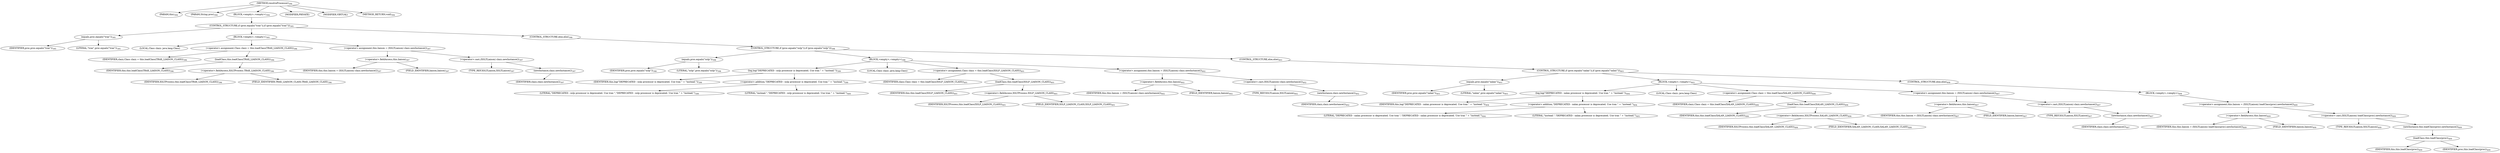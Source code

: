 digraph "resolveProcessor" {  
"800" [label = <(METHOD,resolveProcessor)<SUB>394</SUB>> ]
"33" [label = <(PARAM,this)<SUB>394</SUB>> ]
"801" [label = <(PARAM,String proc)<SUB>394</SUB>> ]
"802" [label = <(BLOCK,&lt;empty&gt;,&lt;empty&gt;)<SUB>394</SUB>> ]
"803" [label = <(CONTROL_STRUCTURE,if (proc.equals(&quot;trax&quot;)),if (proc.equals(&quot;trax&quot;)))<SUB>395</SUB>> ]
"804" [label = <(equals,proc.equals(&quot;trax&quot;))<SUB>395</SUB>> ]
"805" [label = <(IDENTIFIER,proc,proc.equals(&quot;trax&quot;))<SUB>395</SUB>> ]
"806" [label = <(LITERAL,&quot;trax&quot;,proc.equals(&quot;trax&quot;))<SUB>395</SUB>> ]
"807" [label = <(BLOCK,&lt;empty&gt;,&lt;empty&gt;)<SUB>395</SUB>> ]
"808" [label = <(LOCAL,Class clazz: java.lang.Class)> ]
"809" [label = <(&lt;operator&gt;.assignment,Class clazz = this.loadClass(TRAX_LIAISON_CLASS))<SUB>396</SUB>> ]
"810" [label = <(IDENTIFIER,clazz,Class clazz = this.loadClass(TRAX_LIAISON_CLASS))<SUB>396</SUB>> ]
"811" [label = <(loadClass,this.loadClass(TRAX_LIAISON_CLASS))<SUB>396</SUB>> ]
"32" [label = <(IDENTIFIER,this,this.loadClass(TRAX_LIAISON_CLASS))<SUB>396</SUB>> ]
"812" [label = <(&lt;operator&gt;.fieldAccess,XSLTProcess.TRAX_LIAISON_CLASS)<SUB>396</SUB>> ]
"813" [label = <(IDENTIFIER,XSLTProcess,this.loadClass(TRAX_LIAISON_CLASS))<SUB>396</SUB>> ]
"814" [label = <(FIELD_IDENTIFIER,TRAX_LIAISON_CLASS,TRAX_LIAISON_CLASS)<SUB>396</SUB>> ]
"815" [label = <(&lt;operator&gt;.assignment,this.liaison = (XSLTLiaison) clazz.newInstance())<SUB>397</SUB>> ]
"816" [label = <(&lt;operator&gt;.fieldAccess,this.liaison)<SUB>397</SUB>> ]
"817" [label = <(IDENTIFIER,this,this.liaison = (XSLTLiaison) clazz.newInstance())<SUB>397</SUB>> ]
"818" [label = <(FIELD_IDENTIFIER,liaison,liaison)<SUB>397</SUB>> ]
"819" [label = <(&lt;operator&gt;.cast,(XSLTLiaison) clazz.newInstance())<SUB>397</SUB>> ]
"820" [label = <(TYPE_REF,XSLTLiaison,XSLTLiaison)<SUB>397</SUB>> ]
"821" [label = <(newInstance,clazz.newInstance())<SUB>397</SUB>> ]
"822" [label = <(IDENTIFIER,clazz,clazz.newInstance())<SUB>397</SUB>> ]
"823" [label = <(CONTROL_STRUCTURE,else,else)<SUB>398</SUB>> ]
"824" [label = <(CONTROL_STRUCTURE,if (proc.equals(&quot;xslp&quot;)),if (proc.equals(&quot;xslp&quot;)))<SUB>398</SUB>> ]
"825" [label = <(equals,proc.equals(&quot;xslp&quot;))<SUB>398</SUB>> ]
"826" [label = <(IDENTIFIER,proc,proc.equals(&quot;xslp&quot;))<SUB>398</SUB>> ]
"827" [label = <(LITERAL,&quot;xslp&quot;,proc.equals(&quot;xslp&quot;))<SUB>398</SUB>> ]
"828" [label = <(BLOCK,&lt;empty&gt;,&lt;empty&gt;)<SUB>398</SUB>> ]
"829" [label = <(log,log(&quot;DEPRECATED - xslp processor is deprecated. Use trax &quot; + &quot;instead.&quot;))<SUB>399</SUB>> ]
"34" [label = <(IDENTIFIER,this,log(&quot;DEPRECATED - xslp processor is deprecated. Use trax &quot; + &quot;instead.&quot;))<SUB>399</SUB>> ]
"830" [label = <(&lt;operator&gt;.addition,&quot;DEPRECATED - xslp processor is deprecated. Use trax &quot; + &quot;instead.&quot;)<SUB>399</SUB>> ]
"831" [label = <(LITERAL,&quot;DEPRECATED - xslp processor is deprecated. Use trax &quot;,&quot;DEPRECATED - xslp processor is deprecated. Use trax &quot; + &quot;instead.&quot;)<SUB>399</SUB>> ]
"832" [label = <(LITERAL,&quot;instead.&quot;,&quot;DEPRECATED - xslp processor is deprecated. Use trax &quot; + &quot;instead.&quot;)<SUB>400</SUB>> ]
"833" [label = <(LOCAL,Class clazz: java.lang.Class)> ]
"834" [label = <(&lt;operator&gt;.assignment,Class clazz = this.loadClass(XSLP_LIAISON_CLASS))<SUB>401</SUB>> ]
"835" [label = <(IDENTIFIER,clazz,Class clazz = this.loadClass(XSLP_LIAISON_CLASS))<SUB>401</SUB>> ]
"836" [label = <(loadClass,this.loadClass(XSLP_LIAISON_CLASS))<SUB>401</SUB>> ]
"35" [label = <(IDENTIFIER,this,this.loadClass(XSLP_LIAISON_CLASS))<SUB>401</SUB>> ]
"837" [label = <(&lt;operator&gt;.fieldAccess,XSLTProcess.XSLP_LIAISON_CLASS)<SUB>401</SUB>> ]
"838" [label = <(IDENTIFIER,XSLTProcess,this.loadClass(XSLP_LIAISON_CLASS))<SUB>401</SUB>> ]
"839" [label = <(FIELD_IDENTIFIER,XSLP_LIAISON_CLASS,XSLP_LIAISON_CLASS)<SUB>401</SUB>> ]
"840" [label = <(&lt;operator&gt;.assignment,this.liaison = (XSLTLiaison) clazz.newInstance())<SUB>402</SUB>> ]
"841" [label = <(&lt;operator&gt;.fieldAccess,this.liaison)<SUB>402</SUB>> ]
"842" [label = <(IDENTIFIER,this,this.liaison = (XSLTLiaison) clazz.newInstance())<SUB>402</SUB>> ]
"843" [label = <(FIELD_IDENTIFIER,liaison,liaison)<SUB>402</SUB>> ]
"844" [label = <(&lt;operator&gt;.cast,(XSLTLiaison) clazz.newInstance())<SUB>402</SUB>> ]
"845" [label = <(TYPE_REF,XSLTLiaison,XSLTLiaison)<SUB>402</SUB>> ]
"846" [label = <(newInstance,clazz.newInstance())<SUB>402</SUB>> ]
"847" [label = <(IDENTIFIER,clazz,clazz.newInstance())<SUB>402</SUB>> ]
"848" [label = <(CONTROL_STRUCTURE,else,else)<SUB>403</SUB>> ]
"849" [label = <(CONTROL_STRUCTURE,if (proc.equals(&quot;xalan&quot;)),if (proc.equals(&quot;xalan&quot;)))<SUB>403</SUB>> ]
"850" [label = <(equals,proc.equals(&quot;xalan&quot;))<SUB>403</SUB>> ]
"851" [label = <(IDENTIFIER,proc,proc.equals(&quot;xalan&quot;))<SUB>403</SUB>> ]
"852" [label = <(LITERAL,&quot;xalan&quot;,proc.equals(&quot;xalan&quot;))<SUB>403</SUB>> ]
"853" [label = <(BLOCK,&lt;empty&gt;,&lt;empty&gt;)<SUB>403</SUB>> ]
"854" [label = <(log,log(&quot;DEPRECATED - xalan processor is deprecated. Use trax &quot; + &quot;instead.&quot;))<SUB>404</SUB>> ]
"36" [label = <(IDENTIFIER,this,log(&quot;DEPRECATED - xalan processor is deprecated. Use trax &quot; + &quot;instead.&quot;))<SUB>404</SUB>> ]
"855" [label = <(&lt;operator&gt;.addition,&quot;DEPRECATED - xalan processor is deprecated. Use trax &quot; + &quot;instead.&quot;)<SUB>404</SUB>> ]
"856" [label = <(LITERAL,&quot;DEPRECATED - xalan processor is deprecated. Use trax &quot;,&quot;DEPRECATED - xalan processor is deprecated. Use trax &quot; + &quot;instead.&quot;)<SUB>404</SUB>> ]
"857" [label = <(LITERAL,&quot;instead.&quot;,&quot;DEPRECATED - xalan processor is deprecated. Use trax &quot; + &quot;instead.&quot;)<SUB>405</SUB>> ]
"858" [label = <(LOCAL,Class clazz: java.lang.Class)> ]
"859" [label = <(&lt;operator&gt;.assignment,Class clazz = this.loadClass(XALAN_LIAISON_CLASS))<SUB>406</SUB>> ]
"860" [label = <(IDENTIFIER,clazz,Class clazz = this.loadClass(XALAN_LIAISON_CLASS))<SUB>406</SUB>> ]
"861" [label = <(loadClass,this.loadClass(XALAN_LIAISON_CLASS))<SUB>406</SUB>> ]
"37" [label = <(IDENTIFIER,this,this.loadClass(XALAN_LIAISON_CLASS))<SUB>406</SUB>> ]
"862" [label = <(&lt;operator&gt;.fieldAccess,XSLTProcess.XALAN_LIAISON_CLASS)<SUB>406</SUB>> ]
"863" [label = <(IDENTIFIER,XSLTProcess,this.loadClass(XALAN_LIAISON_CLASS))<SUB>406</SUB>> ]
"864" [label = <(FIELD_IDENTIFIER,XALAN_LIAISON_CLASS,XALAN_LIAISON_CLASS)<SUB>406</SUB>> ]
"865" [label = <(&lt;operator&gt;.assignment,this.liaison = (XSLTLiaison) clazz.newInstance())<SUB>407</SUB>> ]
"866" [label = <(&lt;operator&gt;.fieldAccess,this.liaison)<SUB>407</SUB>> ]
"867" [label = <(IDENTIFIER,this,this.liaison = (XSLTLiaison) clazz.newInstance())<SUB>407</SUB>> ]
"868" [label = <(FIELD_IDENTIFIER,liaison,liaison)<SUB>407</SUB>> ]
"869" [label = <(&lt;operator&gt;.cast,(XSLTLiaison) clazz.newInstance())<SUB>407</SUB>> ]
"870" [label = <(TYPE_REF,XSLTLiaison,XSLTLiaison)<SUB>407</SUB>> ]
"871" [label = <(newInstance,clazz.newInstance())<SUB>407</SUB>> ]
"872" [label = <(IDENTIFIER,clazz,clazz.newInstance())<SUB>407</SUB>> ]
"873" [label = <(CONTROL_STRUCTURE,else,else)<SUB>408</SUB>> ]
"874" [label = <(BLOCK,&lt;empty&gt;,&lt;empty&gt;)<SUB>408</SUB>> ]
"875" [label = <(&lt;operator&gt;.assignment,this.liaison = (XSLTLiaison) loadClass(proc).newInstance())<SUB>409</SUB>> ]
"876" [label = <(&lt;operator&gt;.fieldAccess,this.liaison)<SUB>409</SUB>> ]
"877" [label = <(IDENTIFIER,this,this.liaison = (XSLTLiaison) loadClass(proc).newInstance())<SUB>409</SUB>> ]
"878" [label = <(FIELD_IDENTIFIER,liaison,liaison)<SUB>409</SUB>> ]
"879" [label = <(&lt;operator&gt;.cast,(XSLTLiaison) loadClass(proc).newInstance())<SUB>409</SUB>> ]
"880" [label = <(TYPE_REF,XSLTLiaison,XSLTLiaison)<SUB>409</SUB>> ]
"881" [label = <(newInstance,this.loadClass(proc).newInstance())<SUB>409</SUB>> ]
"882" [label = <(loadClass,this.loadClass(proc))<SUB>409</SUB>> ]
"38" [label = <(IDENTIFIER,this,this.loadClass(proc))<SUB>409</SUB>> ]
"883" [label = <(IDENTIFIER,proc,this.loadClass(proc))<SUB>409</SUB>> ]
"884" [label = <(MODIFIER,PRIVATE)> ]
"885" [label = <(MODIFIER,VIRTUAL)> ]
"886" [label = <(METHOD_RETURN,void)<SUB>394</SUB>> ]
  "800" -> "33" 
  "800" -> "801" 
  "800" -> "802" 
  "800" -> "884" 
  "800" -> "885" 
  "800" -> "886" 
  "802" -> "803" 
  "803" -> "804" 
  "803" -> "807" 
  "803" -> "823" 
  "804" -> "805" 
  "804" -> "806" 
  "807" -> "808" 
  "807" -> "809" 
  "807" -> "815" 
  "809" -> "810" 
  "809" -> "811" 
  "811" -> "32" 
  "811" -> "812" 
  "812" -> "813" 
  "812" -> "814" 
  "815" -> "816" 
  "815" -> "819" 
  "816" -> "817" 
  "816" -> "818" 
  "819" -> "820" 
  "819" -> "821" 
  "821" -> "822" 
  "823" -> "824" 
  "824" -> "825" 
  "824" -> "828" 
  "824" -> "848" 
  "825" -> "826" 
  "825" -> "827" 
  "828" -> "829" 
  "828" -> "833" 
  "828" -> "834" 
  "828" -> "840" 
  "829" -> "34" 
  "829" -> "830" 
  "830" -> "831" 
  "830" -> "832" 
  "834" -> "835" 
  "834" -> "836" 
  "836" -> "35" 
  "836" -> "837" 
  "837" -> "838" 
  "837" -> "839" 
  "840" -> "841" 
  "840" -> "844" 
  "841" -> "842" 
  "841" -> "843" 
  "844" -> "845" 
  "844" -> "846" 
  "846" -> "847" 
  "848" -> "849" 
  "849" -> "850" 
  "849" -> "853" 
  "849" -> "873" 
  "850" -> "851" 
  "850" -> "852" 
  "853" -> "854" 
  "853" -> "858" 
  "853" -> "859" 
  "853" -> "865" 
  "854" -> "36" 
  "854" -> "855" 
  "855" -> "856" 
  "855" -> "857" 
  "859" -> "860" 
  "859" -> "861" 
  "861" -> "37" 
  "861" -> "862" 
  "862" -> "863" 
  "862" -> "864" 
  "865" -> "866" 
  "865" -> "869" 
  "866" -> "867" 
  "866" -> "868" 
  "869" -> "870" 
  "869" -> "871" 
  "871" -> "872" 
  "873" -> "874" 
  "874" -> "875" 
  "875" -> "876" 
  "875" -> "879" 
  "876" -> "877" 
  "876" -> "878" 
  "879" -> "880" 
  "879" -> "881" 
  "881" -> "882" 
  "882" -> "38" 
  "882" -> "883" 
}
